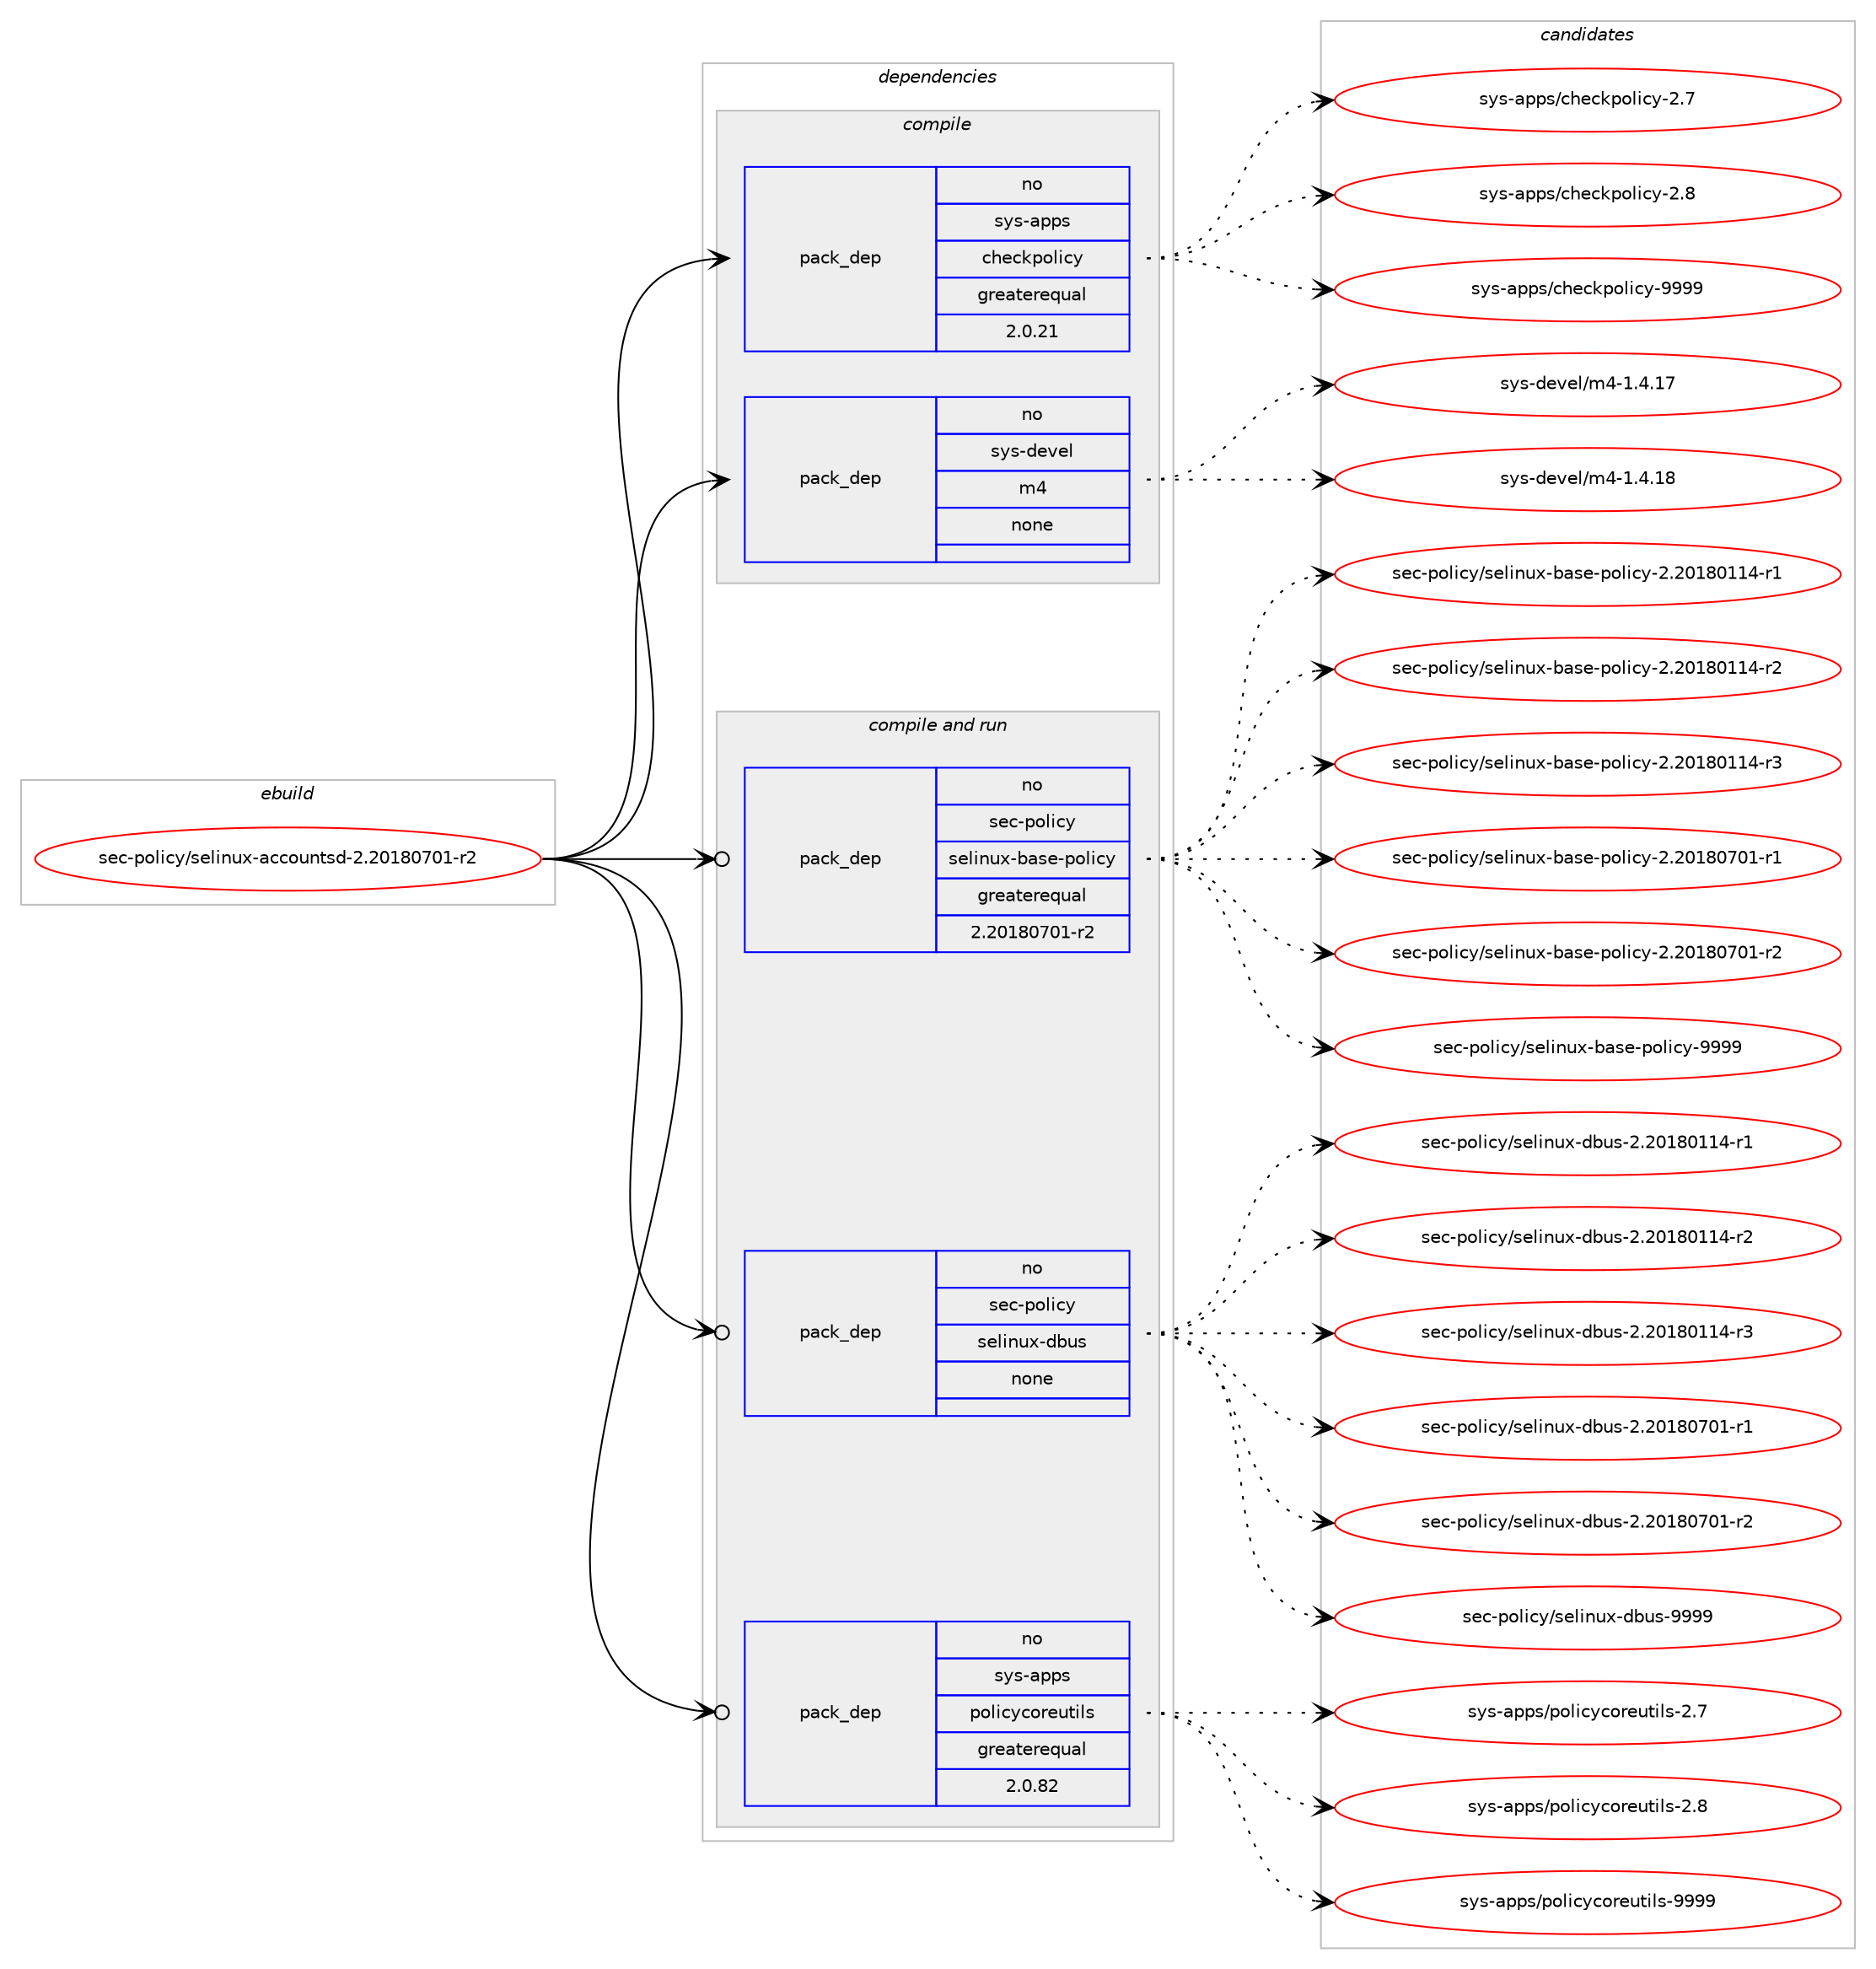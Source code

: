 digraph prolog {

# *************
# Graph options
# *************

newrank=true;
concentrate=true;
compound=true;
graph [rankdir=LR,fontname=Helvetica,fontsize=10,ranksep=1.5];#, ranksep=2.5, nodesep=0.2];
edge  [arrowhead=vee];
node  [fontname=Helvetica,fontsize=10];

# **********
# The ebuild
# **********

subgraph cluster_leftcol {
color=gray;
rank=same;
label=<<i>ebuild</i>>;
id [label="sec-policy/selinux-accountsd-2.20180701-r2", color=red, width=4, href="../sec-policy/selinux-accountsd-2.20180701-r2.svg"];
}

# ****************
# The dependencies
# ****************

subgraph cluster_midcol {
color=gray;
label=<<i>dependencies</i>>;
subgraph cluster_compile {
fillcolor="#eeeeee";
style=filled;
label=<<i>compile</i>>;
subgraph pack4158 {
dependency5069 [label=<<TABLE BORDER="0" CELLBORDER="1" CELLSPACING="0" CELLPADDING="4" WIDTH="220"><TR><TD ROWSPAN="6" CELLPADDING="30">pack_dep</TD></TR><TR><TD WIDTH="110">no</TD></TR><TR><TD>sys-apps</TD></TR><TR><TD>checkpolicy</TD></TR><TR><TD>greaterequal</TD></TR><TR><TD>2.0.21</TD></TR></TABLE>>, shape=none, color=blue];
}
id:e -> dependency5069:w [weight=20,style="solid",arrowhead="vee"];
subgraph pack4159 {
dependency5070 [label=<<TABLE BORDER="0" CELLBORDER="1" CELLSPACING="0" CELLPADDING="4" WIDTH="220"><TR><TD ROWSPAN="6" CELLPADDING="30">pack_dep</TD></TR><TR><TD WIDTH="110">no</TD></TR><TR><TD>sys-devel</TD></TR><TR><TD>m4</TD></TR><TR><TD>none</TD></TR><TR><TD></TD></TR></TABLE>>, shape=none, color=blue];
}
id:e -> dependency5070:w [weight=20,style="solid",arrowhead="vee"];
}
subgraph cluster_compileandrun {
fillcolor="#eeeeee";
style=filled;
label=<<i>compile and run</i>>;
subgraph pack4160 {
dependency5071 [label=<<TABLE BORDER="0" CELLBORDER="1" CELLSPACING="0" CELLPADDING="4" WIDTH="220"><TR><TD ROWSPAN="6" CELLPADDING="30">pack_dep</TD></TR><TR><TD WIDTH="110">no</TD></TR><TR><TD>sec-policy</TD></TR><TR><TD>selinux-base-policy</TD></TR><TR><TD>greaterequal</TD></TR><TR><TD>2.20180701-r2</TD></TR></TABLE>>, shape=none, color=blue];
}
id:e -> dependency5071:w [weight=20,style="solid",arrowhead="odotvee"];
subgraph pack4161 {
dependency5072 [label=<<TABLE BORDER="0" CELLBORDER="1" CELLSPACING="0" CELLPADDING="4" WIDTH="220"><TR><TD ROWSPAN="6" CELLPADDING="30">pack_dep</TD></TR><TR><TD WIDTH="110">no</TD></TR><TR><TD>sec-policy</TD></TR><TR><TD>selinux-dbus</TD></TR><TR><TD>none</TD></TR><TR><TD></TD></TR></TABLE>>, shape=none, color=blue];
}
id:e -> dependency5072:w [weight=20,style="solid",arrowhead="odotvee"];
subgraph pack4162 {
dependency5073 [label=<<TABLE BORDER="0" CELLBORDER="1" CELLSPACING="0" CELLPADDING="4" WIDTH="220"><TR><TD ROWSPAN="6" CELLPADDING="30">pack_dep</TD></TR><TR><TD WIDTH="110">no</TD></TR><TR><TD>sys-apps</TD></TR><TR><TD>policycoreutils</TD></TR><TR><TD>greaterequal</TD></TR><TR><TD>2.0.82</TD></TR></TABLE>>, shape=none, color=blue];
}
id:e -> dependency5073:w [weight=20,style="solid",arrowhead="odotvee"];
}
subgraph cluster_run {
fillcolor="#eeeeee";
style=filled;
label=<<i>run</i>>;
}
}

# **************
# The candidates
# **************

subgraph cluster_choices {
rank=same;
color=gray;
label=<<i>candidates</i>>;

subgraph choice4158 {
color=black;
nodesep=1;
choice11512111545971121121154799104101991071121111081059912145504655 [label="sys-apps/checkpolicy-2.7", color=red, width=4,href="../sys-apps/checkpolicy-2.7.svg"];
choice11512111545971121121154799104101991071121111081059912145504656 [label="sys-apps/checkpolicy-2.8", color=red, width=4,href="../sys-apps/checkpolicy-2.8.svg"];
choice1151211154597112112115479910410199107112111108105991214557575757 [label="sys-apps/checkpolicy-9999", color=red, width=4,href="../sys-apps/checkpolicy-9999.svg"];
dependency5069:e -> choice11512111545971121121154799104101991071121111081059912145504655:w [style=dotted,weight="100"];
dependency5069:e -> choice11512111545971121121154799104101991071121111081059912145504656:w [style=dotted,weight="100"];
dependency5069:e -> choice1151211154597112112115479910410199107112111108105991214557575757:w [style=dotted,weight="100"];
}
subgraph choice4159 {
color=black;
nodesep=1;
choice11512111545100101118101108471095245494652464955 [label="sys-devel/m4-1.4.17", color=red, width=4,href="../sys-devel/m4-1.4.17.svg"];
choice11512111545100101118101108471095245494652464956 [label="sys-devel/m4-1.4.18", color=red, width=4,href="../sys-devel/m4-1.4.18.svg"];
dependency5070:e -> choice11512111545100101118101108471095245494652464955:w [style=dotted,weight="100"];
dependency5070:e -> choice11512111545100101118101108471095245494652464956:w [style=dotted,weight="100"];
}
subgraph choice4160 {
color=black;
nodesep=1;
choice11510199451121111081059912147115101108105110117120459897115101451121111081059912145504650484956484949524511449 [label="sec-policy/selinux-base-policy-2.20180114-r1", color=red, width=4,href="../sec-policy/selinux-base-policy-2.20180114-r1.svg"];
choice11510199451121111081059912147115101108105110117120459897115101451121111081059912145504650484956484949524511450 [label="sec-policy/selinux-base-policy-2.20180114-r2", color=red, width=4,href="../sec-policy/selinux-base-policy-2.20180114-r2.svg"];
choice11510199451121111081059912147115101108105110117120459897115101451121111081059912145504650484956484949524511451 [label="sec-policy/selinux-base-policy-2.20180114-r3", color=red, width=4,href="../sec-policy/selinux-base-policy-2.20180114-r3.svg"];
choice11510199451121111081059912147115101108105110117120459897115101451121111081059912145504650484956485548494511449 [label="sec-policy/selinux-base-policy-2.20180701-r1", color=red, width=4,href="../sec-policy/selinux-base-policy-2.20180701-r1.svg"];
choice11510199451121111081059912147115101108105110117120459897115101451121111081059912145504650484956485548494511450 [label="sec-policy/selinux-base-policy-2.20180701-r2", color=red, width=4,href="../sec-policy/selinux-base-policy-2.20180701-r2.svg"];
choice1151019945112111108105991214711510110810511011712045989711510145112111108105991214557575757 [label="sec-policy/selinux-base-policy-9999", color=red, width=4,href="../sec-policy/selinux-base-policy-9999.svg"];
dependency5071:e -> choice11510199451121111081059912147115101108105110117120459897115101451121111081059912145504650484956484949524511449:w [style=dotted,weight="100"];
dependency5071:e -> choice11510199451121111081059912147115101108105110117120459897115101451121111081059912145504650484956484949524511450:w [style=dotted,weight="100"];
dependency5071:e -> choice11510199451121111081059912147115101108105110117120459897115101451121111081059912145504650484956484949524511451:w [style=dotted,weight="100"];
dependency5071:e -> choice11510199451121111081059912147115101108105110117120459897115101451121111081059912145504650484956485548494511449:w [style=dotted,weight="100"];
dependency5071:e -> choice11510199451121111081059912147115101108105110117120459897115101451121111081059912145504650484956485548494511450:w [style=dotted,weight="100"];
dependency5071:e -> choice1151019945112111108105991214711510110810511011712045989711510145112111108105991214557575757:w [style=dotted,weight="100"];
}
subgraph choice4161 {
color=black;
nodesep=1;
choice11510199451121111081059912147115101108105110117120451009811711545504650484956484949524511449 [label="sec-policy/selinux-dbus-2.20180114-r1", color=red, width=4,href="../sec-policy/selinux-dbus-2.20180114-r1.svg"];
choice11510199451121111081059912147115101108105110117120451009811711545504650484956484949524511450 [label="sec-policy/selinux-dbus-2.20180114-r2", color=red, width=4,href="../sec-policy/selinux-dbus-2.20180114-r2.svg"];
choice11510199451121111081059912147115101108105110117120451009811711545504650484956484949524511451 [label="sec-policy/selinux-dbus-2.20180114-r3", color=red, width=4,href="../sec-policy/selinux-dbus-2.20180114-r3.svg"];
choice11510199451121111081059912147115101108105110117120451009811711545504650484956485548494511449 [label="sec-policy/selinux-dbus-2.20180701-r1", color=red, width=4,href="../sec-policy/selinux-dbus-2.20180701-r1.svg"];
choice11510199451121111081059912147115101108105110117120451009811711545504650484956485548494511450 [label="sec-policy/selinux-dbus-2.20180701-r2", color=red, width=4,href="../sec-policy/selinux-dbus-2.20180701-r2.svg"];
choice1151019945112111108105991214711510110810511011712045100981171154557575757 [label="sec-policy/selinux-dbus-9999", color=red, width=4,href="../sec-policy/selinux-dbus-9999.svg"];
dependency5072:e -> choice11510199451121111081059912147115101108105110117120451009811711545504650484956484949524511449:w [style=dotted,weight="100"];
dependency5072:e -> choice11510199451121111081059912147115101108105110117120451009811711545504650484956484949524511450:w [style=dotted,weight="100"];
dependency5072:e -> choice11510199451121111081059912147115101108105110117120451009811711545504650484956484949524511451:w [style=dotted,weight="100"];
dependency5072:e -> choice11510199451121111081059912147115101108105110117120451009811711545504650484956485548494511449:w [style=dotted,weight="100"];
dependency5072:e -> choice11510199451121111081059912147115101108105110117120451009811711545504650484956485548494511450:w [style=dotted,weight="100"];
dependency5072:e -> choice1151019945112111108105991214711510110810511011712045100981171154557575757:w [style=dotted,weight="100"];
}
subgraph choice4162 {
color=black;
nodesep=1;
choice115121115459711211211547112111108105991219911111410111711610510811545504655 [label="sys-apps/policycoreutils-2.7", color=red, width=4,href="../sys-apps/policycoreutils-2.7.svg"];
choice115121115459711211211547112111108105991219911111410111711610510811545504656 [label="sys-apps/policycoreutils-2.8", color=red, width=4,href="../sys-apps/policycoreutils-2.8.svg"];
choice11512111545971121121154711211110810599121991111141011171161051081154557575757 [label="sys-apps/policycoreutils-9999", color=red, width=4,href="../sys-apps/policycoreutils-9999.svg"];
dependency5073:e -> choice115121115459711211211547112111108105991219911111410111711610510811545504655:w [style=dotted,weight="100"];
dependency5073:e -> choice115121115459711211211547112111108105991219911111410111711610510811545504656:w [style=dotted,weight="100"];
dependency5073:e -> choice11512111545971121121154711211110810599121991111141011171161051081154557575757:w [style=dotted,weight="100"];
}
}

}
